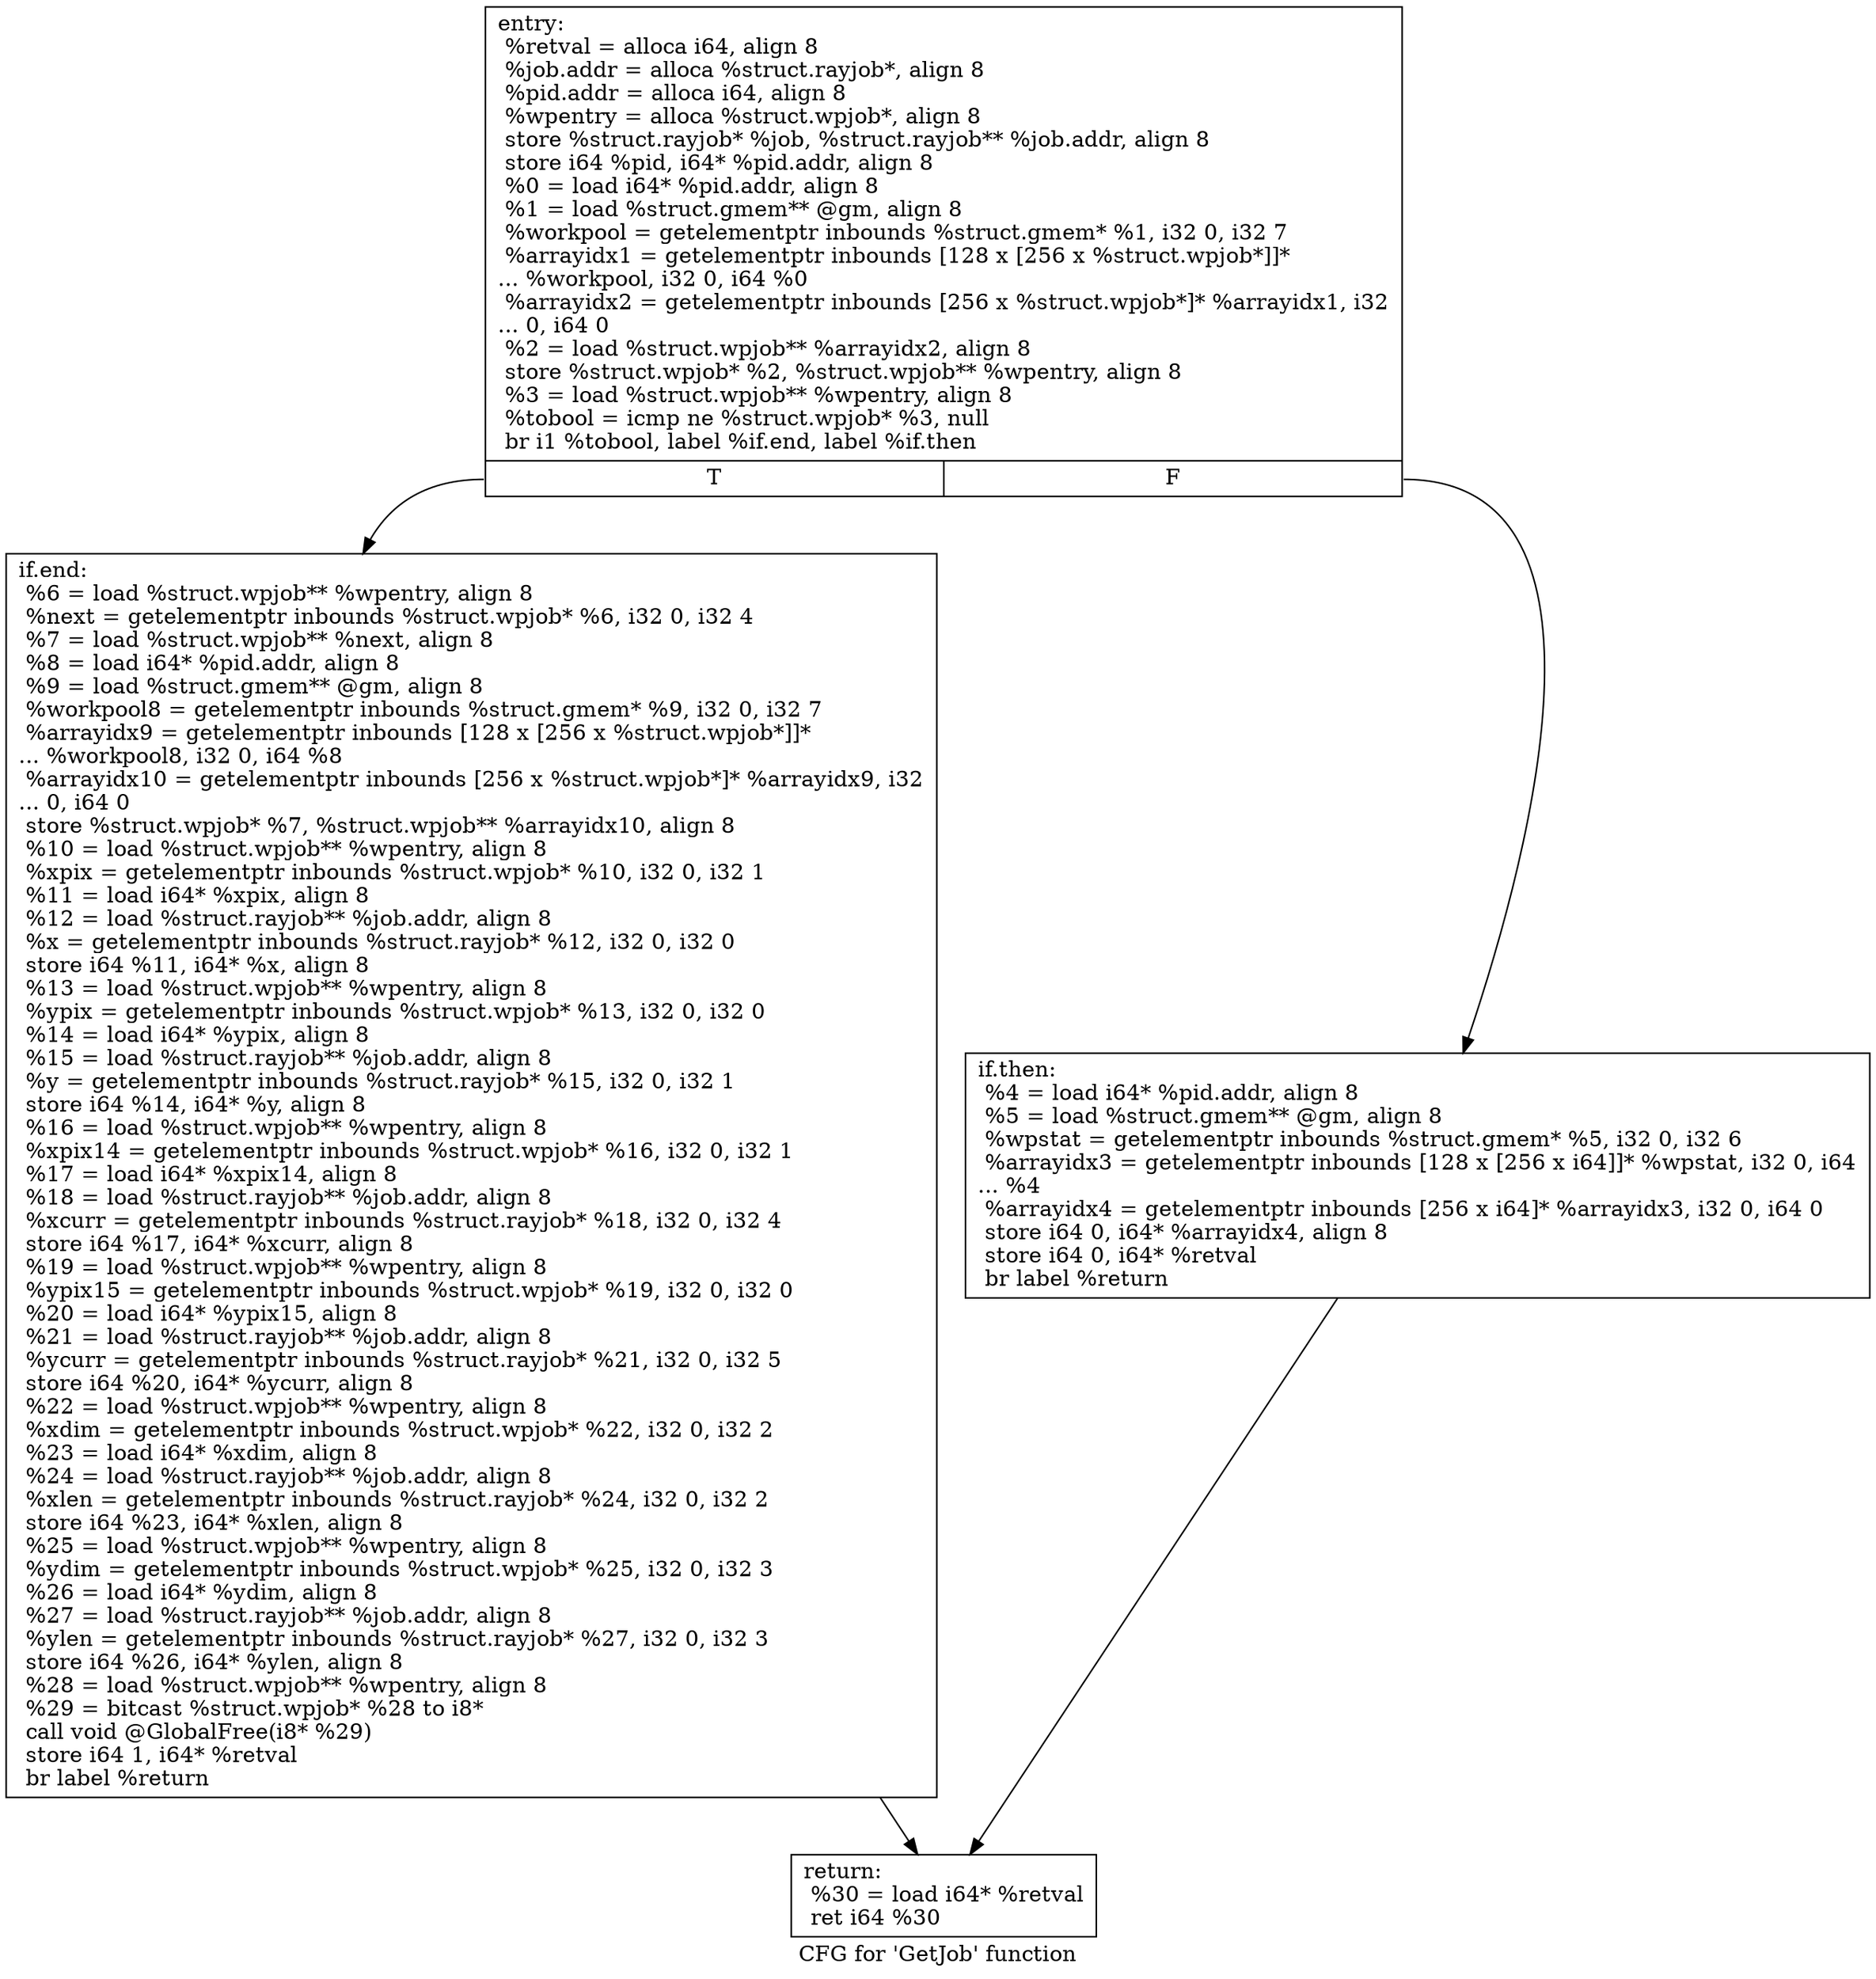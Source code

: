 digraph "CFG for 'GetJob' function" {
	label="CFG for 'GetJob' function";

	Node0x60eae90 [shape=record,label="{entry:\l  %retval = alloca i64, align 8\l  %job.addr = alloca %struct.rayjob*, align 8\l  %pid.addr = alloca i64, align 8\l  %wpentry = alloca %struct.wpjob*, align 8\l  store %struct.rayjob* %job, %struct.rayjob** %job.addr, align 8\l  store i64 %pid, i64* %pid.addr, align 8\l  %0 = load i64* %pid.addr, align 8\l  %1 = load %struct.gmem** @gm, align 8\l  %workpool = getelementptr inbounds %struct.gmem* %1, i32 0, i32 7\l  %arrayidx1 = getelementptr inbounds [128 x [256 x %struct.wpjob*]]*\l... %workpool, i32 0, i64 %0\l  %arrayidx2 = getelementptr inbounds [256 x %struct.wpjob*]* %arrayidx1, i32\l... 0, i64 0\l  %2 = load %struct.wpjob** %arrayidx2, align 8\l  store %struct.wpjob* %2, %struct.wpjob** %wpentry, align 8\l  %3 = load %struct.wpjob** %wpentry, align 8\l  %tobool = icmp ne %struct.wpjob* %3, null\l  br i1 %tobool, label %if.end, label %if.then\l|{<s0>T|<s1>F}}"];
	Node0x60eae90:s0 -> Node0x60eaf30;
	Node0x60eae90:s1 -> Node0x60eaee0;
	Node0x60eaee0 [shape=record,label="{if.then:                                          \l  %4 = load i64* %pid.addr, align 8\l  %5 = load %struct.gmem** @gm, align 8\l  %wpstat = getelementptr inbounds %struct.gmem* %5, i32 0, i32 6\l  %arrayidx3 = getelementptr inbounds [128 x [256 x i64]]* %wpstat, i32 0, i64\l... %4\l  %arrayidx4 = getelementptr inbounds [256 x i64]* %arrayidx3, i32 0, i64 0\l  store i64 0, i64* %arrayidx4, align 8\l  store i64 0, i64* %retval\l  br label %return\l}"];
	Node0x60eaee0 -> Node0x60eaf80;
	Node0x60eaf30 [shape=record,label="{if.end:                                           \l  %6 = load %struct.wpjob** %wpentry, align 8\l  %next = getelementptr inbounds %struct.wpjob* %6, i32 0, i32 4\l  %7 = load %struct.wpjob** %next, align 8\l  %8 = load i64* %pid.addr, align 8\l  %9 = load %struct.gmem** @gm, align 8\l  %workpool8 = getelementptr inbounds %struct.gmem* %9, i32 0, i32 7\l  %arrayidx9 = getelementptr inbounds [128 x [256 x %struct.wpjob*]]*\l... %workpool8, i32 0, i64 %8\l  %arrayidx10 = getelementptr inbounds [256 x %struct.wpjob*]* %arrayidx9, i32\l... 0, i64 0\l  store %struct.wpjob* %7, %struct.wpjob** %arrayidx10, align 8\l  %10 = load %struct.wpjob** %wpentry, align 8\l  %xpix = getelementptr inbounds %struct.wpjob* %10, i32 0, i32 1\l  %11 = load i64* %xpix, align 8\l  %12 = load %struct.rayjob** %job.addr, align 8\l  %x = getelementptr inbounds %struct.rayjob* %12, i32 0, i32 0\l  store i64 %11, i64* %x, align 8\l  %13 = load %struct.wpjob** %wpentry, align 8\l  %ypix = getelementptr inbounds %struct.wpjob* %13, i32 0, i32 0\l  %14 = load i64* %ypix, align 8\l  %15 = load %struct.rayjob** %job.addr, align 8\l  %y = getelementptr inbounds %struct.rayjob* %15, i32 0, i32 1\l  store i64 %14, i64* %y, align 8\l  %16 = load %struct.wpjob** %wpentry, align 8\l  %xpix14 = getelementptr inbounds %struct.wpjob* %16, i32 0, i32 1\l  %17 = load i64* %xpix14, align 8\l  %18 = load %struct.rayjob** %job.addr, align 8\l  %xcurr = getelementptr inbounds %struct.rayjob* %18, i32 0, i32 4\l  store i64 %17, i64* %xcurr, align 8\l  %19 = load %struct.wpjob** %wpentry, align 8\l  %ypix15 = getelementptr inbounds %struct.wpjob* %19, i32 0, i32 0\l  %20 = load i64* %ypix15, align 8\l  %21 = load %struct.rayjob** %job.addr, align 8\l  %ycurr = getelementptr inbounds %struct.rayjob* %21, i32 0, i32 5\l  store i64 %20, i64* %ycurr, align 8\l  %22 = load %struct.wpjob** %wpentry, align 8\l  %xdim = getelementptr inbounds %struct.wpjob* %22, i32 0, i32 2\l  %23 = load i64* %xdim, align 8\l  %24 = load %struct.rayjob** %job.addr, align 8\l  %xlen = getelementptr inbounds %struct.rayjob* %24, i32 0, i32 2\l  store i64 %23, i64* %xlen, align 8\l  %25 = load %struct.wpjob** %wpentry, align 8\l  %ydim = getelementptr inbounds %struct.wpjob* %25, i32 0, i32 3\l  %26 = load i64* %ydim, align 8\l  %27 = load %struct.rayjob** %job.addr, align 8\l  %ylen = getelementptr inbounds %struct.rayjob* %27, i32 0, i32 3\l  store i64 %26, i64* %ylen, align 8\l  %28 = load %struct.wpjob** %wpentry, align 8\l  %29 = bitcast %struct.wpjob* %28 to i8*\l  call void @GlobalFree(i8* %29)\l  store i64 1, i64* %retval\l  br label %return\l}"];
	Node0x60eaf30 -> Node0x60eaf80;
	Node0x60eaf80 [shape=record,label="{return:                                           \l  %30 = load i64* %retval\l  ret i64 %30\l}"];
}
